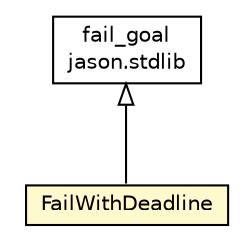 #!/usr/local/bin/dot
#
# Class diagram 
# Generated by UMLGraph version R5_6 (http://www.umlgraph.org/)
#

digraph G {
	edge [fontname="Helvetica",fontsize=10,labelfontname="Helvetica",labelfontsize=10];
	node [fontname="Helvetica",fontsize=10,shape=plaintext];
	nodesep=0.25;
	ranksep=0.5;
	// jason.asSemantics.TransitionSystem.FailWithDeadline
	c70014 [label=<<table title="jason.asSemantics.TransitionSystem.FailWithDeadline" border="0" cellborder="1" cellspacing="0" cellpadding="2" port="p" bgcolor="lemonChiffon" href="./TransitionSystem.FailWithDeadline.html">
		<tr><td><table border="0" cellspacing="0" cellpadding="1">
<tr><td align="center" balign="center"> FailWithDeadline </td></tr>
		</table></td></tr>
		</table>>, URL="./TransitionSystem.FailWithDeadline.html", fontname="Helvetica", fontcolor="black", fontsize=10.0];
	// jason.stdlib.fail_goal
	c70278 [label=<<table title="jason.stdlib.fail_goal" border="0" cellborder="1" cellspacing="0" cellpadding="2" port="p" href="../stdlib/fail_goal.html">
		<tr><td><table border="0" cellspacing="0" cellpadding="1">
<tr><td align="center" balign="center"> fail_goal </td></tr>
<tr><td align="center" balign="center"> jason.stdlib </td></tr>
		</table></td></tr>
		</table>>, URL="../stdlib/fail_goal.html", fontname="Helvetica", fontcolor="black", fontsize=10.0];
	//jason.asSemantics.TransitionSystem.FailWithDeadline extends jason.stdlib.fail_goal
	c70278:p -> c70014:p [dir=back,arrowtail=empty];
}

